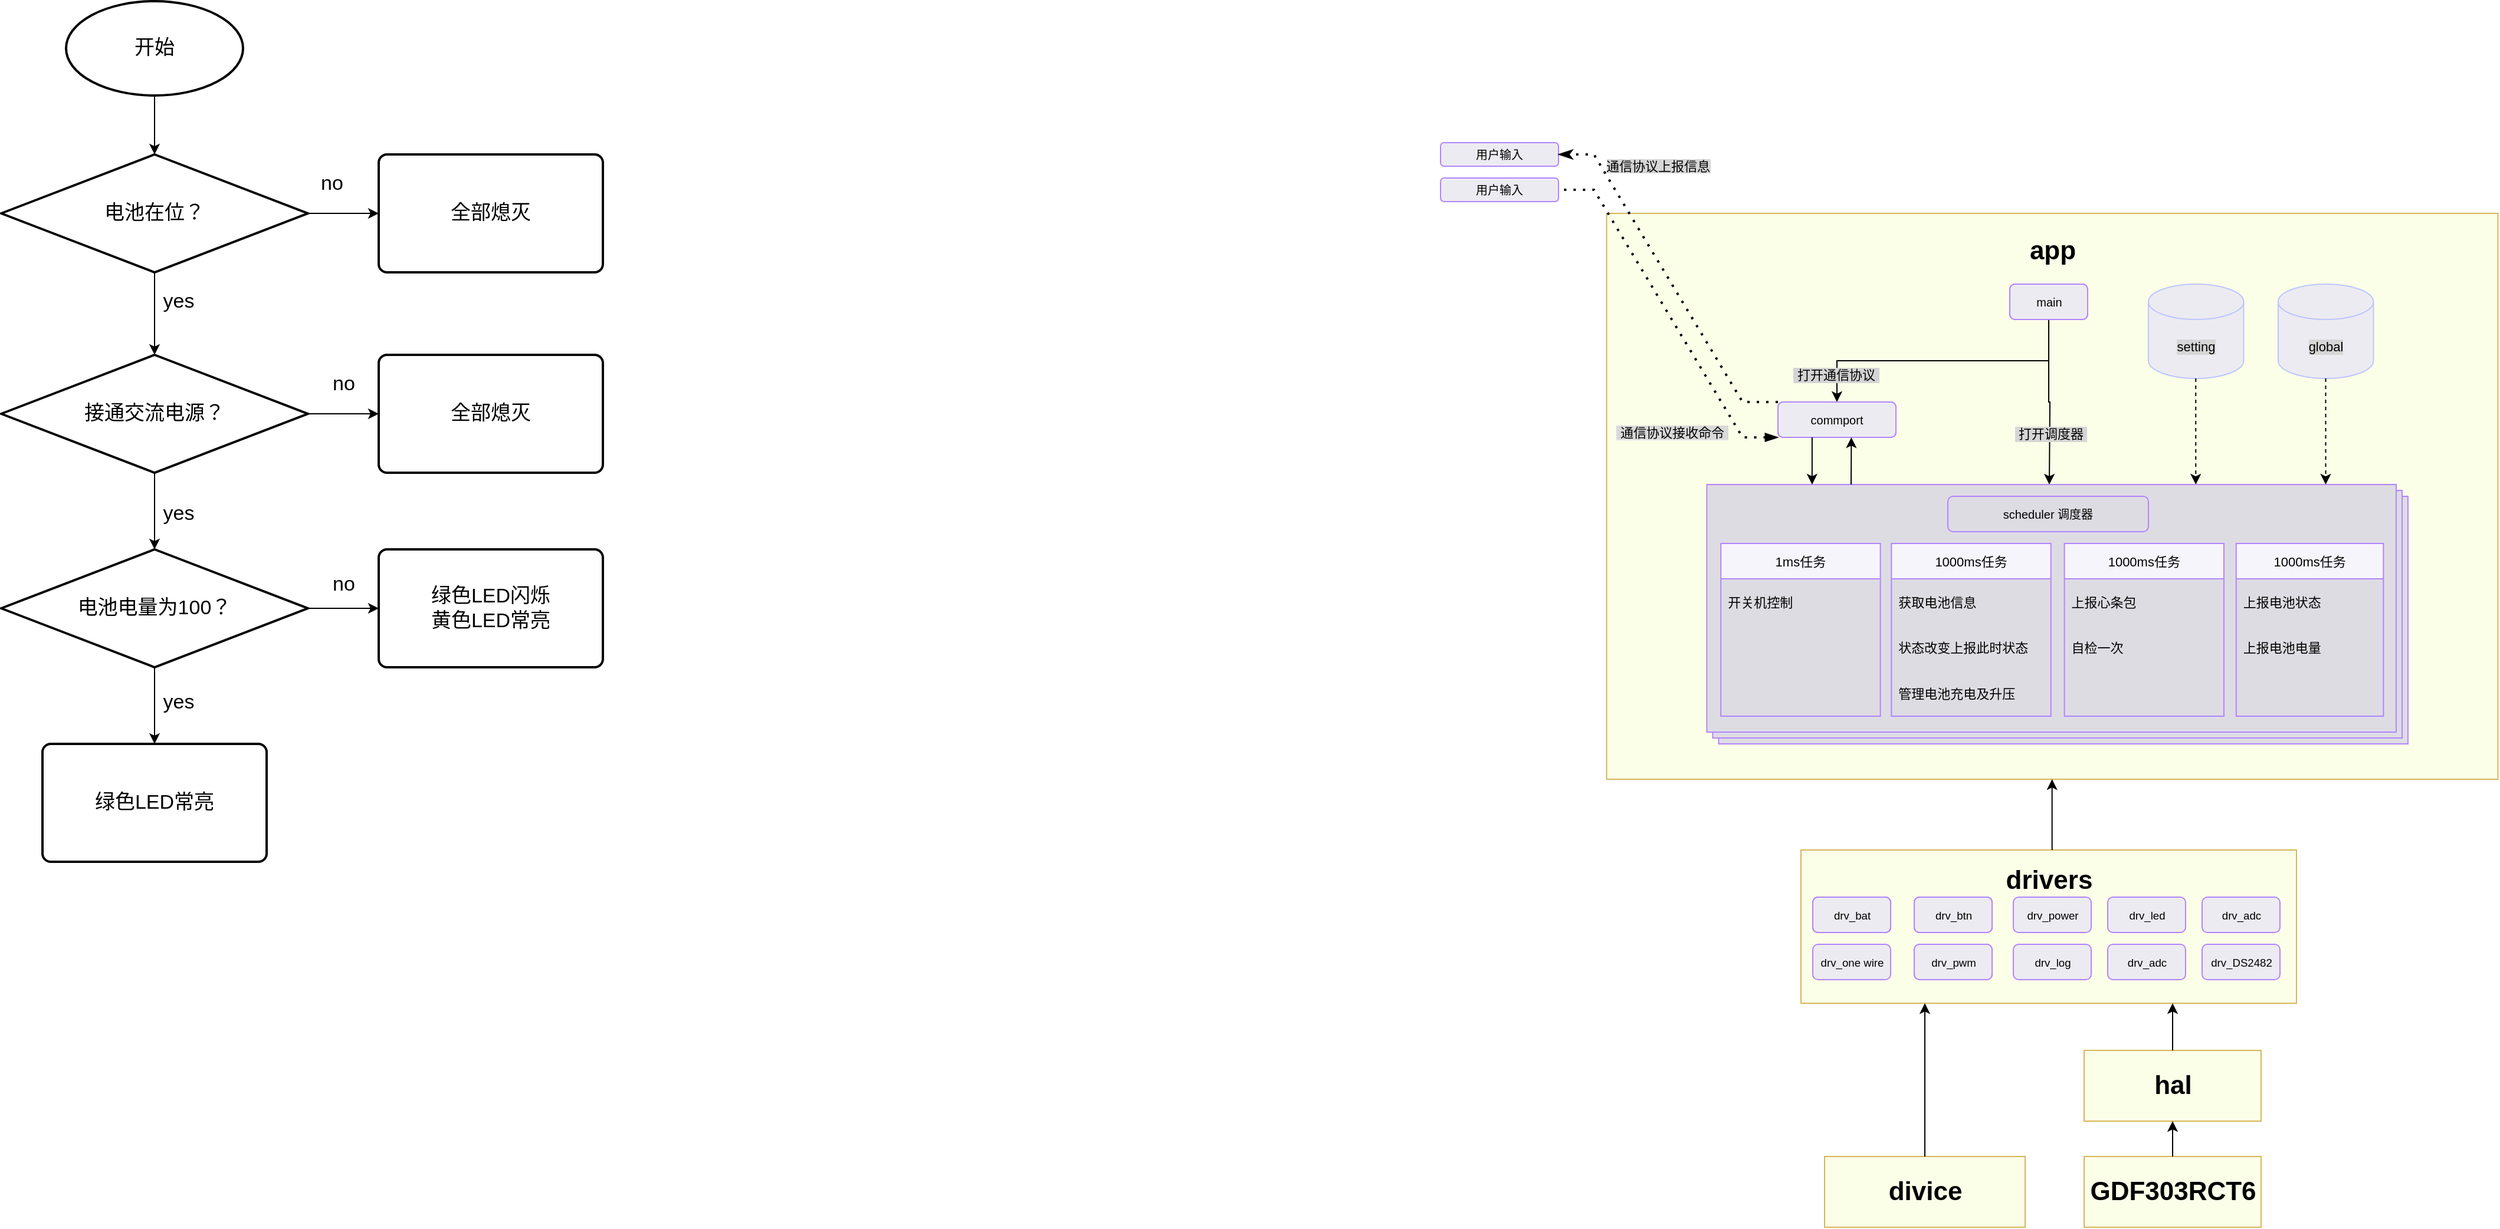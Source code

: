 <mxfile version="20.2.3" type="github">
  <diagram id="prtHgNgQTEPvFCAcTncT" name="Page-1">
    <mxGraphModel dx="3213" dy="2015" grid="1" gridSize="10" guides="1" tooltips="1" connect="1" arrows="1" fold="1" page="1" pageScale="1" pageWidth="827" pageHeight="1169" math="0" shadow="0">
      <root>
        <mxCell id="0" />
        <mxCell id="1" parent="0" />
        <mxCell id="XZaAGWMHw-ofj6j569ZM-145" value="" style="group;dashed=1;strokeColor=none;" parent="1" vertex="1" connectable="0">
          <mxGeometry x="80.75" y="180" width="755.5" height="670" as="geometry" />
        </mxCell>
        <mxCell id="XZaAGWMHw-ofj6j569ZM-3" value="&lt;b&gt;&lt;font style=&quot;font-size: 22px;&quot;&gt;app&lt;br&gt;&lt;/font&gt;&lt;/b&gt;&lt;br&gt;&lt;br&gt;&lt;br&gt;&lt;br&gt;&lt;br&gt;&lt;br&gt;&lt;br&gt;&lt;br&gt;&lt;br&gt;&lt;br&gt;&lt;br&gt;&lt;br&gt;&lt;br&gt;&lt;br&gt;&lt;br&gt;&lt;br&gt;&lt;br&gt;&lt;br&gt;&lt;br&gt;&lt;br&gt;&lt;br&gt;&lt;br&gt;&lt;br&gt;&lt;br&gt;&lt;br&gt;&lt;br&gt;&lt;br&gt;&lt;br&gt;&lt;br&gt;" style="rounded=0;whiteSpace=wrap;html=1;fillColor=#FCFFE8;strokeColor=#d6b656;" parent="XZaAGWMHw-ofj6j569ZM-145" vertex="1">
          <mxGeometry width="755.5" height="480" as="geometry" />
        </mxCell>
        <mxCell id="XZaAGWMHw-ofj6j569ZM-4" value="&lt;font style=&quot;font-size: 22px;&quot;&gt;&lt;b&gt;&lt;br&gt;&lt;br&gt;&lt;br&gt;drivers&lt;br&gt;&lt;br&gt;&lt;br&gt;&lt;br&gt;&lt;br&gt;&lt;br&gt;&lt;br&gt;&lt;/b&gt;&lt;/font&gt;" style="rounded=0;whiteSpace=wrap;html=1;fillColor=#FCFFE8;strokeColor=#d6b656;" parent="XZaAGWMHw-ofj6j569ZM-145" vertex="1">
          <mxGeometry x="164.75" y="540" width="420" height="130" as="geometry" />
        </mxCell>
        <mxCell id="XZaAGWMHw-ofj6j569ZM-142" value="" style="endArrow=classic;html=1;rounded=0;" parent="XZaAGWMHw-ofj6j569ZM-145" edge="1">
          <mxGeometry width="50" height="50" relative="1" as="geometry">
            <mxPoint x="377.58" y="540" as="sourcePoint" />
            <mxPoint x="377.58" y="480" as="targetPoint" />
          </mxGeometry>
        </mxCell>
        <mxCell id="XZaAGWMHw-ofj6j569ZM-148" value="setting" style="shape=cylinder3;whiteSpace=wrap;html=1;boundedLbl=1;backgroundOutline=1;size=15;labelBackgroundColor=#D6D6D6;fontSize=11;fontColor=default;strokeColor=#BDC6FF;fillColor=#EDEBF2;" parent="XZaAGWMHw-ofj6j569ZM-145" vertex="1">
          <mxGeometry x="459.25" y="60" width="80.75" height="80" as="geometry" />
        </mxCell>
        <mxCell id="XZaAGWMHw-ofj6j569ZM-149" value="global" style="shape=cylinder3;whiteSpace=wrap;html=1;boundedLbl=1;backgroundOutline=1;size=15;labelBackgroundColor=#D6D6D6;fontSize=11;fontColor=default;strokeColor=#BDC6FF;fillColor=#EDEBF2;" parent="XZaAGWMHw-ofj6j569ZM-145" vertex="1">
          <mxGeometry x="569.25" y="60" width="80.75" height="80" as="geometry" />
        </mxCell>
        <mxCell id="XZaAGWMHw-ofj6j569ZM-158" value="" style="endArrow=classic;html=1;rounded=0;targetPerimeterSpacing=0;strokeColor=#000000;elbow=vertical;exitX=0.5;exitY=1;exitDx=0;exitDy=0;dashed=1;" parent="XZaAGWMHw-ofj6j569ZM-145" edge="1">
          <mxGeometry width="50" height="50" relative="1" as="geometry">
            <mxPoint x="609.5" y="140" as="sourcePoint" />
            <mxPoint x="609.5" y="230" as="targetPoint" />
          </mxGeometry>
        </mxCell>
        <mxCell id="XZaAGWMHw-ofj6j569ZM-159" value="" style="endArrow=classic;html=1;rounded=0;targetPerimeterSpacing=0;strokeColor=#000000;elbow=vertical;exitX=0.5;exitY=1;exitDx=0;exitDy=0;dashed=1;" parent="XZaAGWMHw-ofj6j569ZM-145" edge="1">
          <mxGeometry width="50" height="50" relative="1" as="geometry">
            <mxPoint x="499.38" y="140" as="sourcePoint" />
            <mxPoint x="499.38" y="230" as="targetPoint" />
          </mxGeometry>
        </mxCell>
        <mxCell id="XZaAGWMHw-ofj6j569ZM-5" value="&lt;font style=&quot;font-size: 22px;&quot;&gt;&lt;b&gt;GDF303RCT6&lt;/b&gt;&lt;/font&gt;" style="rounded=0;whiteSpace=wrap;html=1;fillColor=#FCFFE8;strokeColor=#d6b656;" parent="1" vertex="1">
          <mxGeometry x="485.5" y="980" width="150" height="60" as="geometry" />
        </mxCell>
        <mxCell id="XZaAGWMHw-ofj6j569ZM-6" value="&lt;b&gt;&lt;font style=&quot;font-size: 22px;&quot;&gt;hal&lt;/font&gt;&lt;/b&gt;" style="rounded=0;whiteSpace=wrap;html=1;fillColor=#FCFFE8;strokeColor=#d6b656;" parent="1" vertex="1">
          <mxGeometry x="485.5" y="890" width="150" height="60" as="geometry" />
        </mxCell>
        <mxCell id="XZaAGWMHw-ofj6j569ZM-7" value="&lt;font style=&quot;font-size: 22px;&quot;&gt;&lt;b&gt;divice&lt;/b&gt;&lt;/font&gt;" style="rounded=0;whiteSpace=wrap;html=1;fillColor=#FCFFE8;strokeColor=#d6b656;" parent="1" vertex="1">
          <mxGeometry x="265.5" y="980" width="170" height="60" as="geometry" />
        </mxCell>
        <mxCell id="XZaAGWMHw-ofj6j569ZM-9" value="" style="endArrow=classic;html=1;rounded=0;exitX=0.5;exitY=0;exitDx=0;exitDy=0;entryX=0.5;entryY=1;entryDx=0;entryDy=0;" parent="1" source="XZaAGWMHw-ofj6j569ZM-5" target="XZaAGWMHw-ofj6j569ZM-6" edge="1">
          <mxGeometry width="50" height="50" relative="1" as="geometry">
            <mxPoint x="385.5" y="860" as="sourcePoint" />
            <mxPoint x="435.5" y="810" as="targetPoint" />
          </mxGeometry>
        </mxCell>
        <mxCell id="XZaAGWMHw-ofj6j569ZM-11" value="" style="endArrow=classic;html=1;rounded=0;exitX=0.5;exitY=0;exitDx=0;exitDy=0;entryX=0.25;entryY=1;entryDx=0;entryDy=0;" parent="1" source="XZaAGWMHw-ofj6j569ZM-7" target="XZaAGWMHw-ofj6j569ZM-4" edge="1">
          <mxGeometry width="50" height="50" relative="1" as="geometry">
            <mxPoint x="330" y="1010" as="sourcePoint" />
            <mxPoint x="330" y="970" as="targetPoint" />
          </mxGeometry>
        </mxCell>
        <mxCell id="XZaAGWMHw-ofj6j569ZM-12" value="" style="endArrow=classic;html=1;rounded=0;exitX=0.5;exitY=0;exitDx=0;exitDy=0;entryX=0.75;entryY=1;entryDx=0;entryDy=0;" parent="1" source="XZaAGWMHw-ofj6j569ZM-6" target="XZaAGWMHw-ofj6j569ZM-4" edge="1">
          <mxGeometry width="50" height="50" relative="1" as="geometry">
            <mxPoint x="560.5" y="1020" as="sourcePoint" />
            <mxPoint x="560.5" y="980" as="targetPoint" />
          </mxGeometry>
        </mxCell>
        <mxCell id="XZaAGWMHw-ofj6j569ZM-15" value="&lt;p class=&quot;MsoNormal&quot;&gt;&lt;span style=&quot;font-family: 等线; font-size: 7pt;&quot;&gt;&lt;font face=&quot;Arial&quot;&gt;drv_&lt;/font&gt;&lt;/span&gt;&lt;span style=&quot;font-family: Arial; font-size: 7pt;&quot;&gt;bat&lt;/span&gt;&lt;/p&gt;" style="rounded=1;whiteSpace=wrap;html=1;fillColor=#FCFFE8;strokeColor=#B185FF;" parent="1" vertex="1">
          <mxGeometry x="255.5" y="760" width="66" height="30" as="geometry" />
        </mxCell>
        <mxCell id="XZaAGWMHw-ofj6j569ZM-16" value="&lt;p class=&quot;MsoNormal&quot;&gt;&lt;span style=&quot;font-family: 等线; font-size: 7pt;&quot;&gt;&lt;font face=&quot;Arial&quot;&gt;drv_&lt;/font&gt;&lt;/span&gt;&lt;span style=&quot;font-family: Arial; font-size: 7pt;&quot;&gt;power&lt;/span&gt;&lt;/p&gt;" style="rounded=1;whiteSpace=wrap;html=1;fillColor=#EDEBF2;strokeColor=#B185FF;" parent="1" vertex="1">
          <mxGeometry x="425.5" y="760" width="66" height="30" as="geometry" />
        </mxCell>
        <mxCell id="XZaAGWMHw-ofj6j569ZM-17" value="&lt;p class=&quot;MsoNormal&quot;&gt;&lt;span style=&quot;font-family: 等线; font-size: 7pt;&quot;&gt;&lt;font face=&quot;Arial&quot;&gt;drv_&lt;/font&gt;&lt;/span&gt;&lt;span style=&quot;font-family: Arial; font-size: 7pt;&quot;&gt;led&lt;/span&gt;&lt;/p&gt;" style="rounded=1;whiteSpace=wrap;html=1;fillColor=#EDEBF2;strokeColor=#B185FF;" parent="1" vertex="1">
          <mxGeometry x="505.5" y="760" width="66" height="30" as="geometry" />
        </mxCell>
        <mxCell id="XZaAGWMHw-ofj6j569ZM-18" value="&lt;p class=&quot;MsoNormal&quot;&gt;&lt;span style=&quot;font-family: 等线; font-size: 7pt;&quot;&gt;&lt;font face=&quot;Arial&quot;&gt;drv_&lt;/font&gt;&lt;/span&gt;&lt;span style=&quot;font-family: Arial; font-size: 7pt;&quot;&gt;btn&lt;/span&gt;&lt;/p&gt;" style="rounded=1;whiteSpace=wrap;html=1;fillColor=#FCFFE8;strokeColor=#B185FF;" parent="1" vertex="1">
          <mxGeometry x="341.5" y="760" width="66" height="30" as="geometry" />
        </mxCell>
        <mxCell id="XZaAGWMHw-ofj6j569ZM-20" value="&lt;p class=&quot;MsoNormal&quot;&gt;&lt;span style=&quot;font-family: 等线; font-size: 7pt;&quot;&gt;&lt;font face=&quot;Arial&quot;&gt;drv_&lt;/font&gt;&lt;/span&gt;&lt;span style=&quot;font-family: Arial; font-size: 7pt;&quot;&gt;one wire&lt;/span&gt;&lt;/p&gt;" style="rounded=1;whiteSpace=wrap;html=1;fillColor=#EDEBF2;strokeColor=#B185FF;" parent="1" vertex="1">
          <mxGeometry x="255.5" y="800" width="66" height="30" as="geometry" />
        </mxCell>
        <mxCell id="XZaAGWMHw-ofj6j569ZM-21" value="&lt;p class=&quot;MsoNormal&quot;&gt;&lt;span style=&quot;font-family: 等线; font-size: 7pt;&quot;&gt;&lt;font face=&quot;Arial&quot;&gt;drv_&lt;/font&gt;&lt;/span&gt;&lt;span style=&quot;font-family: Arial; font-size: 7pt;&quot;&gt;pwm&lt;/span&gt;&lt;/p&gt;" style="rounded=1;whiteSpace=wrap;html=1;fillColor=#DEDCE3;strokeColor=#B185FF;" parent="1" vertex="1">
          <mxGeometry x="341.5" y="800" width="66" height="30" as="geometry" />
        </mxCell>
        <mxCell id="XZaAGWMHw-ofj6j569ZM-22" value="&lt;p class=&quot;MsoNormal&quot;&gt;&lt;span style=&quot;font-family: 等线; font-size: 7pt;&quot;&gt;&lt;font face=&quot;Arial&quot;&gt;drv_&lt;/font&gt;&lt;/span&gt;&lt;span style=&quot;font-family: Arial; font-size: 7pt;&quot;&gt;log&lt;/span&gt;&lt;/p&gt;" style="rounded=1;whiteSpace=wrap;html=1;fillColor=#EDEBF2;strokeColor=#B185FF;" parent="1" vertex="1">
          <mxGeometry x="425.5" y="800" width="66" height="30" as="geometry" />
        </mxCell>
        <mxCell id="XZaAGWMHw-ofj6j569ZM-24" value="&lt;p class=&quot;MsoNormal&quot;&gt;&lt;span style=&quot;font-family: 等线; font-size: 7pt;&quot;&gt;&lt;font face=&quot;Arial&quot;&gt;drv_&lt;/font&gt;&lt;/span&gt;&lt;span style=&quot;font-family: Arial; font-size: 7pt;&quot;&gt;adc&lt;/span&gt;&lt;/p&gt;" style="rounded=1;whiteSpace=wrap;html=1;fillColor=#EDEBF2;strokeColor=#B185FF;" parent="1" vertex="1">
          <mxGeometry x="505.5" y="800" width="66" height="30" as="geometry" />
        </mxCell>
        <mxCell id="XZaAGWMHw-ofj6j569ZM-26" value="&lt;p class=&quot;MsoNormal&quot;&gt;&lt;span style=&quot;font-family: 等线; font-size: 7pt;&quot;&gt;&lt;font face=&quot;Arial&quot;&gt;drv_&lt;/font&gt;&lt;/span&gt;&lt;span style=&quot;font-family: Arial; font-size: 7pt;&quot;&gt;adc&lt;/span&gt;&lt;/p&gt;" style="rounded=1;whiteSpace=wrap;html=1;fillColor=#EDEBF2;strokeColor=#B185FF;" parent="1" vertex="1">
          <mxGeometry x="585.5" y="760" width="66" height="30" as="geometry" />
        </mxCell>
        <mxCell id="XZaAGWMHw-ofj6j569ZM-27" value="&lt;p class=&quot;MsoNormal&quot;&gt;&lt;span style=&quot;font-family: 等线; font-size: 7pt;&quot;&gt;&lt;font face=&quot;Arial&quot;&gt;drv_DS2482&lt;/font&gt;&lt;/span&gt;&lt;/p&gt;" style="rounded=1;whiteSpace=wrap;html=1;fillColor=#EDEBF2;strokeColor=#B185FF;" parent="1" vertex="1">
          <mxGeometry x="585.5" y="800" width="66" height="30" as="geometry" />
        </mxCell>
        <mxCell id="XZaAGWMHw-ofj6j569ZM-28" value="&lt;p class=&quot;MsoNormal&quot;&gt;&lt;span style=&quot;font-family: 等线; font-size: 7pt;&quot;&gt;&lt;font face=&quot;Arial&quot;&gt;drv_&lt;/font&gt;&lt;/span&gt;&lt;span style=&quot;font-family: Arial; font-size: 7pt;&quot;&gt;bat&lt;/span&gt;&lt;/p&gt;" style="rounded=1;whiteSpace=wrap;html=1;fillColor=#DEDCE3;strokeColor=#B185FF;" parent="1" vertex="1">
          <mxGeometry x="255.5" y="760" width="66" height="30" as="geometry" />
        </mxCell>
        <mxCell id="XZaAGWMHw-ofj6j569ZM-29" value="&lt;p class=&quot;MsoNormal&quot;&gt;&lt;span style=&quot;font-family: 等线; font-size: 7pt;&quot;&gt;&lt;font face=&quot;Arial&quot;&gt;drv_&lt;/font&gt;&lt;/span&gt;&lt;span style=&quot;font-family: Arial; font-size: 7pt;&quot;&gt;btn&lt;/span&gt;&lt;/p&gt;" style="rounded=1;whiteSpace=wrap;html=1;fillColor=#DEDCE3;strokeColor=#B185FF;" parent="1" vertex="1">
          <mxGeometry x="341.5" y="760" width="66" height="30" as="geometry" />
        </mxCell>
        <mxCell id="XZaAGWMHw-ofj6j569ZM-31" style="edgeStyle=orthogonalEdgeStyle;rounded=0;orthogonalLoop=1;jettySize=auto;html=1;exitX=0.5;exitY=1;exitDx=0;exitDy=0;strokeColor=#000000;" parent="1" source="XZaAGWMHw-ofj6j569ZM-30" edge="1">
          <mxGeometry relative="1" as="geometry">
            <mxPoint x="456" y="410" as="targetPoint" />
          </mxGeometry>
        </mxCell>
        <mxCell id="XZaAGWMHw-ofj6j569ZM-46" value="&amp;nbsp;打开调度器&amp;nbsp;" style="edgeLabel;html=1;align=center;verticalAlign=middle;resizable=0;points=[];labelBackgroundColor=#D6D6D6;" parent="XZaAGWMHw-ofj6j569ZM-31" vertex="1" connectable="0">
          <mxGeometry x="0.389" relative="1" as="geometry">
            <mxPoint as="offset" />
          </mxGeometry>
        </mxCell>
        <mxCell id="XZaAGWMHw-ofj6j569ZM-36" style="edgeStyle=orthogonalEdgeStyle;rounded=0;orthogonalLoop=1;jettySize=auto;html=1;exitX=0.5;exitY=1;exitDx=0;exitDy=0;strokeColor=#000000;" parent="1" source="XZaAGWMHw-ofj6j569ZM-30" target="XZaAGWMHw-ofj6j569ZM-35" edge="1">
          <mxGeometry relative="1" as="geometry" />
        </mxCell>
        <mxCell id="XZaAGWMHw-ofj6j569ZM-47" value="&amp;nbsp;打开通信协议&amp;nbsp;" style="edgeLabel;html=1;align=center;verticalAlign=middle;resizable=0;points=[];labelBackgroundColor=#D4D4D4;" parent="XZaAGWMHw-ofj6j569ZM-36" vertex="1" connectable="0">
          <mxGeometry x="0.817" y="-1" relative="1" as="geometry">
            <mxPoint as="offset" />
          </mxGeometry>
        </mxCell>
        <mxCell id="XZaAGWMHw-ofj6j569ZM-30" value="&lt;p class=&quot;MsoNormal&quot;&gt;&lt;font size=&quot;1&quot; face=&quot;Arial&quot;&gt;main&lt;/font&gt;&lt;/p&gt;" style="rounded=1;whiteSpace=wrap;html=1;fillColor=#DEDCE3;strokeColor=#B185FF;" parent="1" vertex="1">
          <mxGeometry x="422.5" y="240" width="66" height="30" as="geometry" />
        </mxCell>
        <mxCell id="XZaAGWMHw-ofj6j569ZM-35" value="&lt;p class=&quot;MsoNormal&quot;&gt;&lt;font size=&quot;1&quot; face=&quot;Arial&quot;&gt;commport&lt;/font&gt;&lt;/p&gt;" style="rounded=1;whiteSpace=wrap;html=1;fillColor=#DEDCE3;strokeColor=#B185FF;" parent="1" vertex="1">
          <mxGeometry x="226" y="340" width="100" height="30" as="geometry" />
        </mxCell>
        <mxCell id="XZaAGWMHw-ofj6j569ZM-39" value="" style="endArrow=none;dashed=1;html=1;dashPattern=1 3;strokeWidth=2;rounded=0;entryX=1;entryY=0.5;entryDx=0;entryDy=0;edgeStyle=entityRelationEdgeStyle;elbow=vertical;exitX=0;exitY=1;exitDx=0;exitDy=0;targetPerimeterSpacing=0;startArrow=blockThin;startFill=1;" parent="1" source="XZaAGWMHw-ofj6j569ZM-67" target="XZaAGWMHw-ofj6j569ZM-134" edge="1">
          <mxGeometry width="50" height="50" relative="1" as="geometry">
            <mxPoint x="116" y="250" as="sourcePoint" />
            <mxPoint x="66" y="162.5" as="targetPoint" />
          </mxGeometry>
        </mxCell>
        <mxCell id="XZaAGWMHw-ofj6j569ZM-42" value="&lt;span style=&quot;background-color: rgb(217, 217, 217);&quot;&gt;&amp;nbsp;通信协议接收命令&amp;nbsp;&lt;/span&gt;" style="edgeLabel;html=1;align=center;verticalAlign=middle;resizable=0;points=[];labelBackgroundColor=#F0F0F0;" parent="XZaAGWMHw-ofj6j569ZM-39" vertex="1" connectable="0">
          <mxGeometry x="0.071" y="2" relative="1" as="geometry">
            <mxPoint x="10" y="109" as="offset" />
          </mxGeometry>
        </mxCell>
        <mxCell id="XZaAGWMHw-ofj6j569ZM-57" value="&lt;p class=&quot;MsoNormal&quot;&gt;&lt;font size=&quot;1&quot; face=&quot;Arial&quot;&gt;commport&lt;/font&gt;&lt;/p&gt;" style="rounded=1;whiteSpace=wrap;html=1;fillColor=#DEDCE3;strokeColor=#B185FF;" parent="1" vertex="1">
          <mxGeometry x="226" y="340" width="100" height="30" as="geometry" />
        </mxCell>
        <mxCell id="XZaAGWMHw-ofj6j569ZM-58" value="&lt;p class=&quot;MsoNormal&quot;&gt;&lt;font size=&quot;1&quot; face=&quot;Arial&quot;&gt;main&lt;/font&gt;&lt;/p&gt;" style="rounded=1;whiteSpace=wrap;html=1;fillColor=#DEDCE3;strokeColor=#B185FF;" parent="1" vertex="1">
          <mxGeometry x="422.5" y="240" width="66" height="30" as="geometry" />
        </mxCell>
        <mxCell id="XZaAGWMHw-ofj6j569ZM-60" value="&lt;p class=&quot;MsoNormal&quot;&gt;&lt;span style=&quot;font-family: 等线; font-size: 7pt;&quot;&gt;&lt;font face=&quot;Arial&quot;&gt;drv_&lt;/font&gt;&lt;/span&gt;&lt;span style=&quot;font-family: Arial; font-size: 7pt;&quot;&gt;btn&lt;/span&gt;&lt;/p&gt;" style="rounded=1;whiteSpace=wrap;html=1;fillColor=#DEDCE3;strokeColor=#B185FF;" parent="1" vertex="1">
          <mxGeometry x="341.5" y="760" width="66" height="30" as="geometry" />
        </mxCell>
        <mxCell id="XZaAGWMHw-ofj6j569ZM-61" value="&lt;p class=&quot;MsoNormal&quot;&gt;&lt;span style=&quot;font-family: 等线; font-size: 7pt;&quot;&gt;&lt;font face=&quot;Arial&quot;&gt;drv_&lt;/font&gt;&lt;/span&gt;&lt;span style=&quot;font-family: Arial; font-size: 7pt;&quot;&gt;bat&lt;/span&gt;&lt;/p&gt;" style="rounded=1;whiteSpace=wrap;html=1;fillColor=#DEDCE3;strokeColor=#B185FF;" parent="1" vertex="1">
          <mxGeometry x="255.5" y="760" width="66" height="30" as="geometry" />
        </mxCell>
        <mxCell id="XZaAGWMHw-ofj6j569ZM-67" value="&lt;p class=&quot;MsoNormal&quot;&gt;&lt;font size=&quot;1&quot; face=&quot;Arial&quot;&gt;commport&lt;/font&gt;&lt;/p&gt;" style="rounded=1;whiteSpace=wrap;html=1;fillColor=#EDEBF2;strokeColor=#B185FF;" parent="1" vertex="1">
          <mxGeometry x="226" y="340" width="100" height="30" as="geometry" />
        </mxCell>
        <mxCell id="XZaAGWMHw-ofj6j569ZM-68" value="&lt;p class=&quot;MsoNormal&quot;&gt;&lt;font size=&quot;1&quot; face=&quot;Arial&quot;&gt;main&lt;/font&gt;&lt;/p&gt;" style="rounded=1;whiteSpace=wrap;html=1;fillColor=#EDEBF2;strokeColor=#B185FF;" parent="1" vertex="1">
          <mxGeometry x="422.5" y="240" width="66" height="30" as="geometry" />
        </mxCell>
        <mxCell id="XZaAGWMHw-ofj6j569ZM-70" value="&lt;p class=&quot;MsoNormal&quot;&gt;&lt;span style=&quot;font-family: 等线; font-size: 7pt;&quot;&gt;&lt;font face=&quot;Arial&quot;&gt;drv_&lt;/font&gt;&lt;/span&gt;&lt;span style=&quot;font-family: Arial; font-size: 7pt;&quot;&gt;btn&lt;/span&gt;&lt;/p&gt;" style="rounded=1;whiteSpace=wrap;html=1;fillColor=#EDEBF2;strokeColor=#B185FF;" parent="1" vertex="1">
          <mxGeometry x="341.5" y="760" width="66" height="30" as="geometry" />
        </mxCell>
        <mxCell id="XZaAGWMHw-ofj6j569ZM-71" value="&lt;p class=&quot;MsoNormal&quot;&gt;&lt;span style=&quot;font-family: 等线; font-size: 7pt;&quot;&gt;&lt;font face=&quot;Arial&quot;&gt;drv_&lt;/font&gt;&lt;/span&gt;&lt;span style=&quot;font-family: Arial; font-size: 7pt;&quot;&gt;bat&lt;/span&gt;&lt;/p&gt;" style="rounded=1;whiteSpace=wrap;html=1;fillColor=#EDEBF2;strokeColor=#B185FF;" parent="1" vertex="1">
          <mxGeometry x="255.5" y="760" width="66" height="30" as="geometry" />
        </mxCell>
        <mxCell id="XZaAGWMHw-ofj6j569ZM-72" value="&lt;p class=&quot;MsoNormal&quot;&gt;&lt;span style=&quot;font-family: 等线; font-size: 7pt;&quot;&gt;&lt;font face=&quot;Arial&quot;&gt;drv_&lt;/font&gt;&lt;/span&gt;&lt;span style=&quot;font-family: Arial; font-size: 7pt;&quot;&gt;pwm&lt;/span&gt;&lt;/p&gt;" style="rounded=1;whiteSpace=wrap;html=1;fillColor=#EDEBF2;strokeColor=#B185FF;" parent="1" vertex="1">
          <mxGeometry x="341.5" y="800" width="66" height="30" as="geometry" />
        </mxCell>
        <mxCell id="XZaAGWMHw-ofj6j569ZM-78" value="" style="group;labelBackgroundColor=none;" parent="1" vertex="1" connectable="0">
          <mxGeometry x="240" y="410" width="520" height="220" as="geometry" />
        </mxCell>
        <mxCell id="XZaAGWMHw-ofj6j569ZM-44" value="" style="verticalLabelPosition=bottom;verticalAlign=top;html=1;shape=mxgraph.basic.layered_rect;dx=10;outlineConnect=0;labelBackgroundColor=#F0F0F0;strokeColor=#B185FF;fillColor=#DEDCE3;" parent="XZaAGWMHw-ofj6j569ZM-78" vertex="1">
          <mxGeometry x="-74.286" width="594.286" height="220" as="geometry" />
        </mxCell>
        <mxCell id="XZaAGWMHw-ofj6j569ZM-94" value="1ms任务" style="swimlane;fontStyle=0;childLayout=stackLayout;horizontal=1;startSize=30;horizontalStack=0;resizeParent=1;resizeParentMax=0;resizeLast=0;collapsible=1;marginBottom=0;labelBackgroundColor=none;fontSize=11;fontColor=default;strokeColor=#B185FF;fillColor=#F7F5FC;" parent="XZaAGWMHw-ofj6j569ZM-78" vertex="1">
          <mxGeometry x="-62.402" y="50.002" width="135.2" height="146.471" as="geometry" />
        </mxCell>
        <mxCell id="XZaAGWMHw-ofj6j569ZM-95" value="开关机控制" style="text;strokeColor=none;fillColor=none;align=left;verticalAlign=middle;spacingLeft=4;spacingRight=4;overflow=hidden;points=[[0,0.5],[1,0.5]];portConstraint=eastwest;rotatable=0;labelBackgroundColor=none;fontSize=11;fontColor=default;" parent="XZaAGWMHw-ofj6j569ZM-94" vertex="1">
          <mxGeometry y="30" width="135.2" height="38.824" as="geometry" />
        </mxCell>
        <mxCell id="XZaAGWMHw-ofj6j569ZM-96" value=" " style="text;strokeColor=none;fillColor=none;align=left;verticalAlign=middle;spacingLeft=4;spacingRight=4;overflow=hidden;points=[[0,0.5],[1,0.5]];portConstraint=eastwest;rotatable=0;labelBackgroundColor=none;fontSize=11;fontColor=default;" parent="XZaAGWMHw-ofj6j569ZM-94" vertex="1">
          <mxGeometry y="68.824" width="135.2" height="38.824" as="geometry" />
        </mxCell>
        <mxCell id="XZaAGWMHw-ofj6j569ZM-97" value=" " style="text;strokeColor=none;fillColor=none;align=left;verticalAlign=middle;spacingLeft=4;spacingRight=4;overflow=hidden;points=[[0,0.5],[1,0.5]];portConstraint=eastwest;rotatable=0;labelBackgroundColor=none;fontSize=11;fontColor=default;" parent="XZaAGWMHw-ofj6j569ZM-94" vertex="1">
          <mxGeometry y="107.647" width="135.2" height="38.824" as="geometry" />
        </mxCell>
        <mxCell id="XZaAGWMHw-ofj6j569ZM-107" value="1000ms任务" style="swimlane;fontStyle=0;childLayout=stackLayout;horizontal=1;startSize=30;horizontalStack=0;resizeParent=1;resizeParentMax=0;resizeLast=0;collapsible=1;marginBottom=0;labelBackgroundColor=none;fontSize=11;fontColor=default;strokeColor=#B185FF;fillColor=#F7F5FC;" parent="XZaAGWMHw-ofj6j569ZM-78" vertex="1">
          <mxGeometry x="82.165" y="50.002" width="135.2" height="146.471" as="geometry" />
        </mxCell>
        <mxCell id="XZaAGWMHw-ofj6j569ZM-108" value="获取电池信息" style="text;strokeColor=none;fillColor=none;align=left;verticalAlign=middle;spacingLeft=4;spacingRight=4;overflow=hidden;points=[[0,0.5],[1,0.5]];portConstraint=eastwest;rotatable=0;labelBackgroundColor=none;fontSize=11;fontColor=default;" parent="XZaAGWMHw-ofj6j569ZM-107" vertex="1">
          <mxGeometry y="30" width="135.2" height="38.824" as="geometry" />
        </mxCell>
        <mxCell id="XZaAGWMHw-ofj6j569ZM-109" value="状态改变上报此时状态" style="text;strokeColor=none;fillColor=none;align=left;verticalAlign=middle;spacingLeft=4;spacingRight=4;overflow=hidden;points=[[0,0.5],[1,0.5]];portConstraint=eastwest;rotatable=0;labelBackgroundColor=none;fontSize=11;fontColor=default;" parent="XZaAGWMHw-ofj6j569ZM-107" vertex="1">
          <mxGeometry y="68.824" width="135.2" height="38.824" as="geometry" />
        </mxCell>
        <mxCell id="XZaAGWMHw-ofj6j569ZM-110" value="管理电池充电及升压" style="text;strokeColor=none;fillColor=none;align=left;verticalAlign=middle;spacingLeft=4;spacingRight=4;overflow=hidden;points=[[0,0.5],[1,0.5]];portConstraint=eastwest;rotatable=0;labelBackgroundColor=none;fontSize=11;fontColor=default;" parent="XZaAGWMHw-ofj6j569ZM-107" vertex="1">
          <mxGeometry y="107.647" width="135.2" height="38.824" as="geometry" />
        </mxCell>
        <mxCell id="XZaAGWMHw-ofj6j569ZM-111" value="1000ms任务" style="swimlane;fontStyle=0;childLayout=stackLayout;horizontal=1;startSize=30;horizontalStack=0;resizeParent=1;resizeParentMax=0;resizeLast=0;collapsible=1;marginBottom=0;labelBackgroundColor=none;fontSize=11;fontColor=default;strokeColor=#B185FF;fillColor=#F7F5FC;" parent="XZaAGWMHw-ofj6j569ZM-78" vertex="1">
          <mxGeometry x="228.8" y="50.002" width="135.2" height="146.471" as="geometry" />
        </mxCell>
        <mxCell id="XZaAGWMHw-ofj6j569ZM-112" value="上报心条包" style="text;strokeColor=none;fillColor=none;align=left;verticalAlign=middle;spacingLeft=4;spacingRight=4;overflow=hidden;points=[[0,0.5],[1,0.5]];portConstraint=eastwest;rotatable=0;labelBackgroundColor=none;fontSize=11;fontColor=default;" parent="XZaAGWMHw-ofj6j569ZM-111" vertex="1">
          <mxGeometry y="30" width="135.2" height="38.824" as="geometry" />
        </mxCell>
        <mxCell id="XZaAGWMHw-ofj6j569ZM-113" value="自检一次" style="text;strokeColor=none;fillColor=none;align=left;verticalAlign=middle;spacingLeft=4;spacingRight=4;overflow=hidden;points=[[0,0.5],[1,0.5]];portConstraint=eastwest;rotatable=0;labelBackgroundColor=none;fontSize=11;fontColor=default;" parent="XZaAGWMHw-ofj6j569ZM-111" vertex="1">
          <mxGeometry y="68.824" width="135.2" height="38.824" as="geometry" />
        </mxCell>
        <mxCell id="XZaAGWMHw-ofj6j569ZM-114" value=" " style="text;strokeColor=none;fillColor=none;align=left;verticalAlign=middle;spacingLeft=4;spacingRight=4;overflow=hidden;points=[[0,0.5],[1,0.5]];portConstraint=eastwest;rotatable=0;labelBackgroundColor=none;fontSize=11;fontColor=default;" parent="XZaAGWMHw-ofj6j569ZM-111" vertex="1">
          <mxGeometry y="107.647" width="135.2" height="38.824" as="geometry" />
        </mxCell>
        <mxCell id="XZaAGWMHw-ofj6j569ZM-116" value="1000ms任务" style="swimlane;fontStyle=0;childLayout=stackLayout;horizontal=1;startSize=30;horizontalStack=0;resizeParent=1;resizeParentMax=0;resizeLast=0;collapsible=1;marginBottom=0;labelBackgroundColor=none;fontSize=11;fontColor=default;strokeColor=#B185FF;fillColor=#F7F5FC;" parent="XZaAGWMHw-ofj6j569ZM-78" vertex="1">
          <mxGeometry x="374.4" y="50.002" width="124.8" height="146.471" as="geometry" />
        </mxCell>
        <mxCell id="XZaAGWMHw-ofj6j569ZM-117" value="上报电池状态" style="text;strokeColor=none;fillColor=none;align=left;verticalAlign=middle;spacingLeft=4;spacingRight=4;overflow=hidden;points=[[0,0.5],[1,0.5]];portConstraint=eastwest;rotatable=0;labelBackgroundColor=none;fontSize=11;fontColor=default;" parent="XZaAGWMHw-ofj6j569ZM-116" vertex="1">
          <mxGeometry y="30" width="124.8" height="38.824" as="geometry" />
        </mxCell>
        <mxCell id="XZaAGWMHw-ofj6j569ZM-118" value="上报电池电量" style="text;strokeColor=none;fillColor=none;align=left;verticalAlign=middle;spacingLeft=4;spacingRight=4;overflow=hidden;points=[[0,0.5],[1,0.5]];portConstraint=eastwest;rotatable=0;labelBackgroundColor=none;fontSize=11;fontColor=default;" parent="XZaAGWMHw-ofj6j569ZM-116" vertex="1">
          <mxGeometry y="68.824" width="124.8" height="38.824" as="geometry" />
        </mxCell>
        <mxCell id="XZaAGWMHw-ofj6j569ZM-119" value=" " style="text;strokeColor=none;fillColor=none;align=left;verticalAlign=middle;spacingLeft=4;spacingRight=4;overflow=hidden;points=[[0,0.5],[1,0.5]];portConstraint=eastwest;rotatable=0;labelBackgroundColor=none;fontSize=11;fontColor=default;" parent="XZaAGWMHw-ofj6j569ZM-116" vertex="1">
          <mxGeometry y="107.647" width="124.8" height="38.824" as="geometry" />
        </mxCell>
        <mxCell id="XZaAGWMHw-ofj6j569ZM-56" value="&lt;p class=&quot;MsoNormal&quot;&gt;&lt;font size=&quot;1&quot; face=&quot;Arial&quot;&gt;scheduler 调度器&lt;/font&gt;&lt;/p&gt;" style="rounded=1;whiteSpace=wrap;html=1;fillColor=#DEDCE3;strokeColor=#B185FF;" parent="XZaAGWMHw-ofj6j569ZM-78" vertex="1">
          <mxGeometry x="130" y="10" width="170" height="30" as="geometry" />
        </mxCell>
        <mxCell id="XZaAGWMHw-ofj6j569ZM-121" value="" style="endArrow=classic;html=1;rounded=0;targetPerimeterSpacing=0;strokeColor=#000000;elbow=vertical;exitX=0.5;exitY=1;exitDx=0;exitDy=0;" parent="1" edge="1">
          <mxGeometry width="50" height="50" relative="1" as="geometry">
            <mxPoint x="254.93" y="370" as="sourcePoint" />
            <mxPoint x="254.93" y="410" as="targetPoint" />
          </mxGeometry>
        </mxCell>
        <mxCell id="XZaAGWMHw-ofj6j569ZM-122" value="" style="endArrow=classic;html=1;rounded=0;targetPerimeterSpacing=0;strokeColor=#000000;elbow=vertical;" parent="1" edge="1">
          <mxGeometry width="50" height="50" relative="1" as="geometry">
            <mxPoint x="288" y="410" as="sourcePoint" />
            <mxPoint x="288.21" y="370" as="targetPoint" />
          </mxGeometry>
        </mxCell>
        <mxCell id="XZaAGWMHw-ofj6j569ZM-125" value="&lt;p class=&quot;MsoNormal&quot;&gt;&lt;font size=&quot;1&quot; face=&quot;Arial&quot;&gt;用户输入&lt;/font&gt;&lt;/p&gt;" style="rounded=1;whiteSpace=wrap;html=1;fillColor=#EDEBF2;strokeColor=#B185FF;" parent="1" vertex="1">
          <mxGeometry x="-60" y="120" width="100" height="20" as="geometry" />
        </mxCell>
        <mxCell id="XZaAGWMHw-ofj6j569ZM-130" value="" style="endArrow=classicThin;dashed=1;html=1;dashPattern=1 3;strokeWidth=2;rounded=0;fontSize=11;fontColor=default;targetPerimeterSpacing=0;elbow=vertical;entryX=1;entryY=0.5;entryDx=0;entryDy=0;exitX=0;exitY=0;exitDx=0;exitDy=0;startArrow=none;startFill=0;endFill=1;edgeStyle=entityRelationEdgeStyle;" parent="1" source="XZaAGWMHw-ofj6j569ZM-67" target="XZaAGWMHw-ofj6j569ZM-125" edge="1">
          <mxGeometry width="50" height="50" relative="1" as="geometry">
            <mxPoint x="160" y="180" as="sourcePoint" />
            <mxPoint x="210" y="130" as="targetPoint" />
          </mxGeometry>
        </mxCell>
        <mxCell id="XZaAGWMHw-ofj6j569ZM-131" value="&lt;span style=&quot;background-color: rgb(214, 214, 214);&quot;&gt;通信协议上报信息&lt;/span&gt;" style="edgeLabel;html=1;align=center;verticalAlign=middle;resizable=0;points=[];fontSize=11;fontColor=default;" parent="XZaAGWMHw-ofj6j569ZM-130" vertex="1" connectable="0">
          <mxGeometry x="0.205" y="-2" relative="1" as="geometry">
            <mxPoint x="5" y="-68" as="offset" />
          </mxGeometry>
        </mxCell>
        <mxCell id="XZaAGWMHw-ofj6j569ZM-134" value="&lt;p class=&quot;MsoNormal&quot;&gt;&lt;font size=&quot;1&quot; face=&quot;Arial&quot;&gt;用户输入&lt;/font&gt;&lt;/p&gt;" style="rounded=1;whiteSpace=wrap;html=1;fillColor=#EDEBF2;strokeColor=#B185FF;" parent="1" vertex="1">
          <mxGeometry x="-60" y="150" width="100" height="20" as="geometry" />
        </mxCell>
        <mxCell id="hzK3_wP9CHluU0drUrsF-6" style="edgeStyle=orthogonalEdgeStyle;rounded=0;orthogonalLoop=1;jettySize=auto;html=1;exitX=0.5;exitY=1;exitDx=0;exitDy=0;exitPerimeter=0;entryX=0.5;entryY=0;entryDx=0;entryDy=0;entryPerimeter=0;fontSize=17;" edge="1" parent="1" source="hzK3_wP9CHluU0drUrsF-1" target="hzK3_wP9CHluU0drUrsF-2">
          <mxGeometry relative="1" as="geometry" />
        </mxCell>
        <mxCell id="hzK3_wP9CHluU0drUrsF-46" style="edgeStyle=orthogonalEdgeStyle;rounded=0;orthogonalLoop=1;jettySize=auto;html=1;exitX=1;exitY=0.5;exitDx=0;exitDy=0;exitPerimeter=0;entryX=0;entryY=0.5;entryDx=0;entryDy=0;fontSize=17;" edge="1" parent="1" source="hzK3_wP9CHluU0drUrsF-1" target="hzK3_wP9CHluU0drUrsF-17">
          <mxGeometry relative="1" as="geometry" />
        </mxCell>
        <mxCell id="hzK3_wP9CHluU0drUrsF-1" value="电池在位？" style="strokeWidth=2;html=1;shape=mxgraph.flowchart.decision;whiteSpace=wrap;fontSize=17;" vertex="1" parent="1">
          <mxGeometry x="-1280" y="130" width="260" height="100" as="geometry" />
        </mxCell>
        <mxCell id="hzK3_wP9CHluU0drUrsF-44" style="edgeStyle=orthogonalEdgeStyle;rounded=0;orthogonalLoop=1;jettySize=auto;html=1;exitX=0.5;exitY=1;exitDx=0;exitDy=0;exitPerimeter=0;fontSize=17;" edge="1" parent="1" source="hzK3_wP9CHluU0drUrsF-2" target="hzK3_wP9CHluU0drUrsF-35">
          <mxGeometry relative="1" as="geometry" />
        </mxCell>
        <mxCell id="hzK3_wP9CHluU0drUrsF-47" style="edgeStyle=orthogonalEdgeStyle;rounded=0;orthogonalLoop=1;jettySize=auto;html=1;exitX=1;exitY=0.5;exitDx=0;exitDy=0;exitPerimeter=0;entryX=0;entryY=0.5;entryDx=0;entryDy=0;fontSize=17;" edge="1" parent="1" source="hzK3_wP9CHluU0drUrsF-2" target="hzK3_wP9CHluU0drUrsF-42">
          <mxGeometry relative="1" as="geometry" />
        </mxCell>
        <mxCell id="hzK3_wP9CHluU0drUrsF-2" value="接通交流电源？" style="strokeWidth=2;html=1;shape=mxgraph.flowchart.decision;whiteSpace=wrap;fontSize=17;" vertex="1" parent="1">
          <mxGeometry x="-1280" y="300" width="260" height="100" as="geometry" />
        </mxCell>
        <mxCell id="hzK3_wP9CHluU0drUrsF-12" style="edgeStyle=orthogonalEdgeStyle;rounded=0;orthogonalLoop=1;jettySize=auto;html=1;exitX=0.5;exitY=1;exitDx=0;exitDy=0;exitPerimeter=0;entryX=0.5;entryY=0;entryDx=0;entryDy=0;entryPerimeter=0;fontSize=17;" edge="1" parent="1" source="hzK3_wP9CHluU0drUrsF-11" target="hzK3_wP9CHluU0drUrsF-1">
          <mxGeometry relative="1" as="geometry" />
        </mxCell>
        <mxCell id="hzK3_wP9CHluU0drUrsF-11" value="开始" style="strokeWidth=2;html=1;shape=mxgraph.flowchart.start_2;whiteSpace=wrap;fontSize=17;" vertex="1" parent="1">
          <mxGeometry x="-1225" width="150" height="80" as="geometry" />
        </mxCell>
        <mxCell id="hzK3_wP9CHluU0drUrsF-17" value="全部熄灭" style="rounded=1;whiteSpace=wrap;html=1;absoluteArcSize=1;arcSize=14;strokeWidth=2;fontSize=17;" vertex="1" parent="1">
          <mxGeometry x="-960" y="130" width="190" height="100" as="geometry" />
        </mxCell>
        <mxCell id="hzK3_wP9CHluU0drUrsF-23" value="yes" style="text;html=1;align=center;verticalAlign=middle;resizable=0;points=[];autosize=1;strokeColor=none;fillColor=none;fontSize=17;" vertex="1" parent="1">
          <mxGeometry x="-1155" y="240" width="50" height="30" as="geometry" />
        </mxCell>
        <mxCell id="hzK3_wP9CHluU0drUrsF-24" value="no" style="text;html=1;align=center;verticalAlign=middle;resizable=0;points=[];autosize=1;strokeColor=none;fillColor=none;fontSize=17;" vertex="1" parent="1">
          <mxGeometry x="-1020" y="140" width="40" height="30" as="geometry" />
        </mxCell>
        <mxCell id="hzK3_wP9CHluU0drUrsF-33" style="edgeStyle=orthogonalEdgeStyle;rounded=0;orthogonalLoop=1;jettySize=auto;html=1;exitX=0.5;exitY=1;exitDx=0;exitDy=0;exitPerimeter=0;entryX=0.5;entryY=0;entryDx=0;entryDy=0;fontSize=17;" edge="1" parent="1" source="hzK3_wP9CHluU0drUrsF-35" target="hzK3_wP9CHluU0drUrsF-36">
          <mxGeometry relative="1" as="geometry" />
        </mxCell>
        <mxCell id="hzK3_wP9CHluU0drUrsF-48" style="edgeStyle=orthogonalEdgeStyle;rounded=0;orthogonalLoop=1;jettySize=auto;html=1;exitX=1;exitY=0.5;exitDx=0;exitDy=0;exitPerimeter=0;entryX=0;entryY=0.5;entryDx=0;entryDy=0;fontSize=17;" edge="1" parent="1" source="hzK3_wP9CHluU0drUrsF-35" target="hzK3_wP9CHluU0drUrsF-38">
          <mxGeometry relative="1" as="geometry" />
        </mxCell>
        <mxCell id="hzK3_wP9CHluU0drUrsF-35" value="电池电量为100？" style="strokeWidth=2;html=1;shape=mxgraph.flowchart.decision;whiteSpace=wrap;fontSize=17;" vertex="1" parent="1">
          <mxGeometry x="-1280" y="465" width="260" height="100" as="geometry" />
        </mxCell>
        <mxCell id="hzK3_wP9CHluU0drUrsF-36" value="绿色LED常亮" style="rounded=1;whiteSpace=wrap;html=1;absoluteArcSize=1;arcSize=14;strokeWidth=2;fontSize=17;" vertex="1" parent="1">
          <mxGeometry x="-1245" y="630" width="190" height="100" as="geometry" />
        </mxCell>
        <mxCell id="hzK3_wP9CHluU0drUrsF-37" value="no" style="text;html=1;align=center;verticalAlign=middle;resizable=0;points=[];autosize=1;strokeColor=none;fillColor=none;fontSize=17;" vertex="1" parent="1">
          <mxGeometry x="-1010" y="310" width="40" height="30" as="geometry" />
        </mxCell>
        <mxCell id="hzK3_wP9CHluU0drUrsF-38" value="绿色LED闪烁&lt;br&gt;黄色LED常亮" style="rounded=1;whiteSpace=wrap;html=1;absoluteArcSize=1;arcSize=14;strokeWidth=2;fontSize=17;" vertex="1" parent="1">
          <mxGeometry x="-960" y="465" width="190" height="100" as="geometry" />
        </mxCell>
        <mxCell id="hzK3_wP9CHluU0drUrsF-39" value="no" style="text;html=1;align=center;verticalAlign=middle;resizable=0;points=[];autosize=1;strokeColor=none;fillColor=none;fontSize=17;" vertex="1" parent="1">
          <mxGeometry x="-1010" y="480" width="40" height="30" as="geometry" />
        </mxCell>
        <mxCell id="hzK3_wP9CHluU0drUrsF-40" value="yes" style="text;html=1;align=center;verticalAlign=middle;resizable=0;points=[];autosize=1;strokeColor=none;fillColor=none;fontSize=17;" vertex="1" parent="1">
          <mxGeometry x="-1155" y="580" width="50" height="30" as="geometry" />
        </mxCell>
        <mxCell id="hzK3_wP9CHluU0drUrsF-42" value="全部熄灭" style="rounded=1;whiteSpace=wrap;html=1;absoluteArcSize=1;arcSize=14;strokeWidth=2;fontSize=17;" vertex="1" parent="1">
          <mxGeometry x="-960" y="300" width="190" height="100" as="geometry" />
        </mxCell>
        <mxCell id="hzK3_wP9CHluU0drUrsF-43" value="yes" style="text;html=1;align=center;verticalAlign=middle;resizable=0;points=[];autosize=1;strokeColor=none;fillColor=none;fontSize=17;" vertex="1" parent="1">
          <mxGeometry x="-1155" y="420" width="50" height="30" as="geometry" />
        </mxCell>
      </root>
    </mxGraphModel>
  </diagram>
</mxfile>
